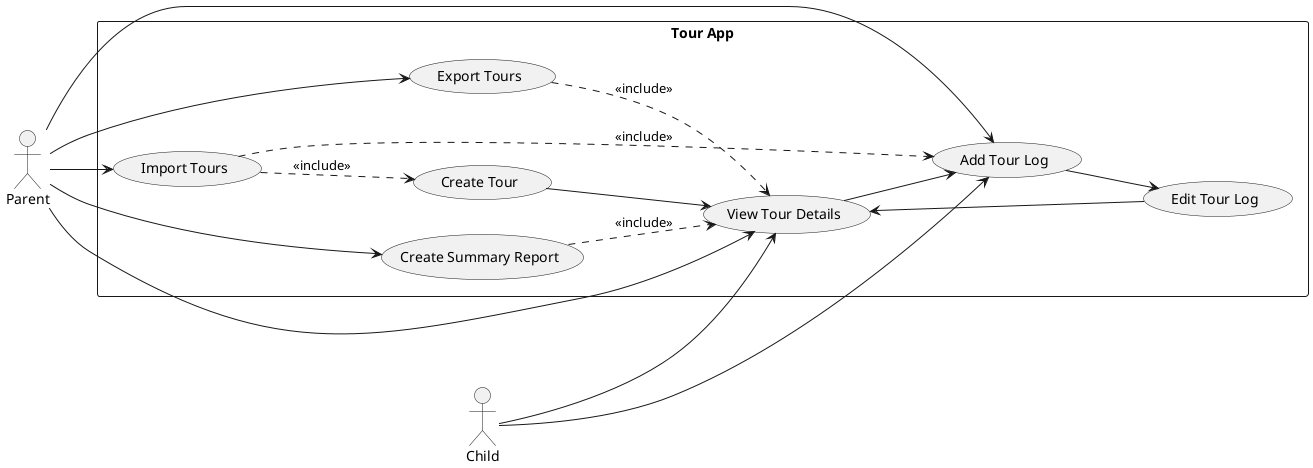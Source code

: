 @startuml

left to right direction
skinparam packageStyle rect

actor Parent as "Parent"
actor Child as "Child"

rectangle "Tour App" {
  usecase "Create Tour" as (Create Tour)
  usecase "View Tour Details" as (View Tour Details)
  usecase "Add Tour Log" as (Add Tour Log)
  usecase "Edit Tour Log" as (Edit Tour Log)
  usecase "Import Tours" as (Import Tours)
  usecase "Export Tours" as (Export Tours)
  usecase "Create Summary Report" as (Create Summary Report)

  (Create Tour) --> (View Tour Details)
  (View Tour Details) --> (Add Tour Log)
  (Add Tour Log) --> (Edit Tour Log)
  (Edit Tour Log) --> (View Tour Details)
  (Import Tours) ..> (Create Tour) : <<include>>
  (Import Tours) ..> (Add Tour Log) : <<include>>
  (Export Tours) ..> (View Tour Details) : <<include>>
  (Create Summary Report) ..> (View Tour Details) : <<include>>

  Parent --> (View Tour Details)
  Child --> (View Tour Details)
  Parent --> (Add Tour Log)
  Child --> (Add Tour Log)
  Parent --> (Import Tours)
  Parent --> (Export Tours)
  Parent --> (Create Summary Report)
}

@enduml
